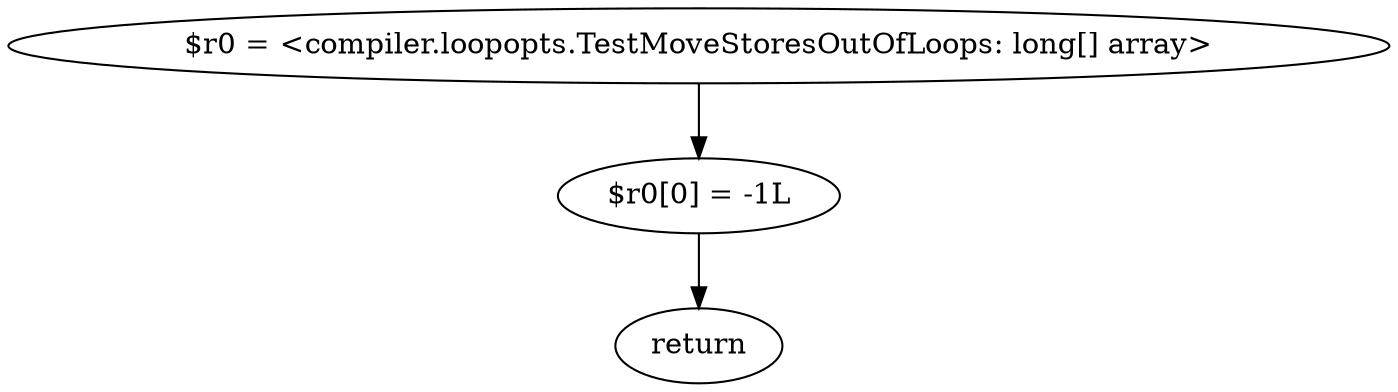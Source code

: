 digraph "unitGraph" {
    "$r0 = <compiler.loopopts.TestMoveStoresOutOfLoops: long[] array>"
    "$r0[0] = -1L"
    "return"
    "$r0 = <compiler.loopopts.TestMoveStoresOutOfLoops: long[] array>"->"$r0[0] = -1L";
    "$r0[0] = -1L"->"return";
}
